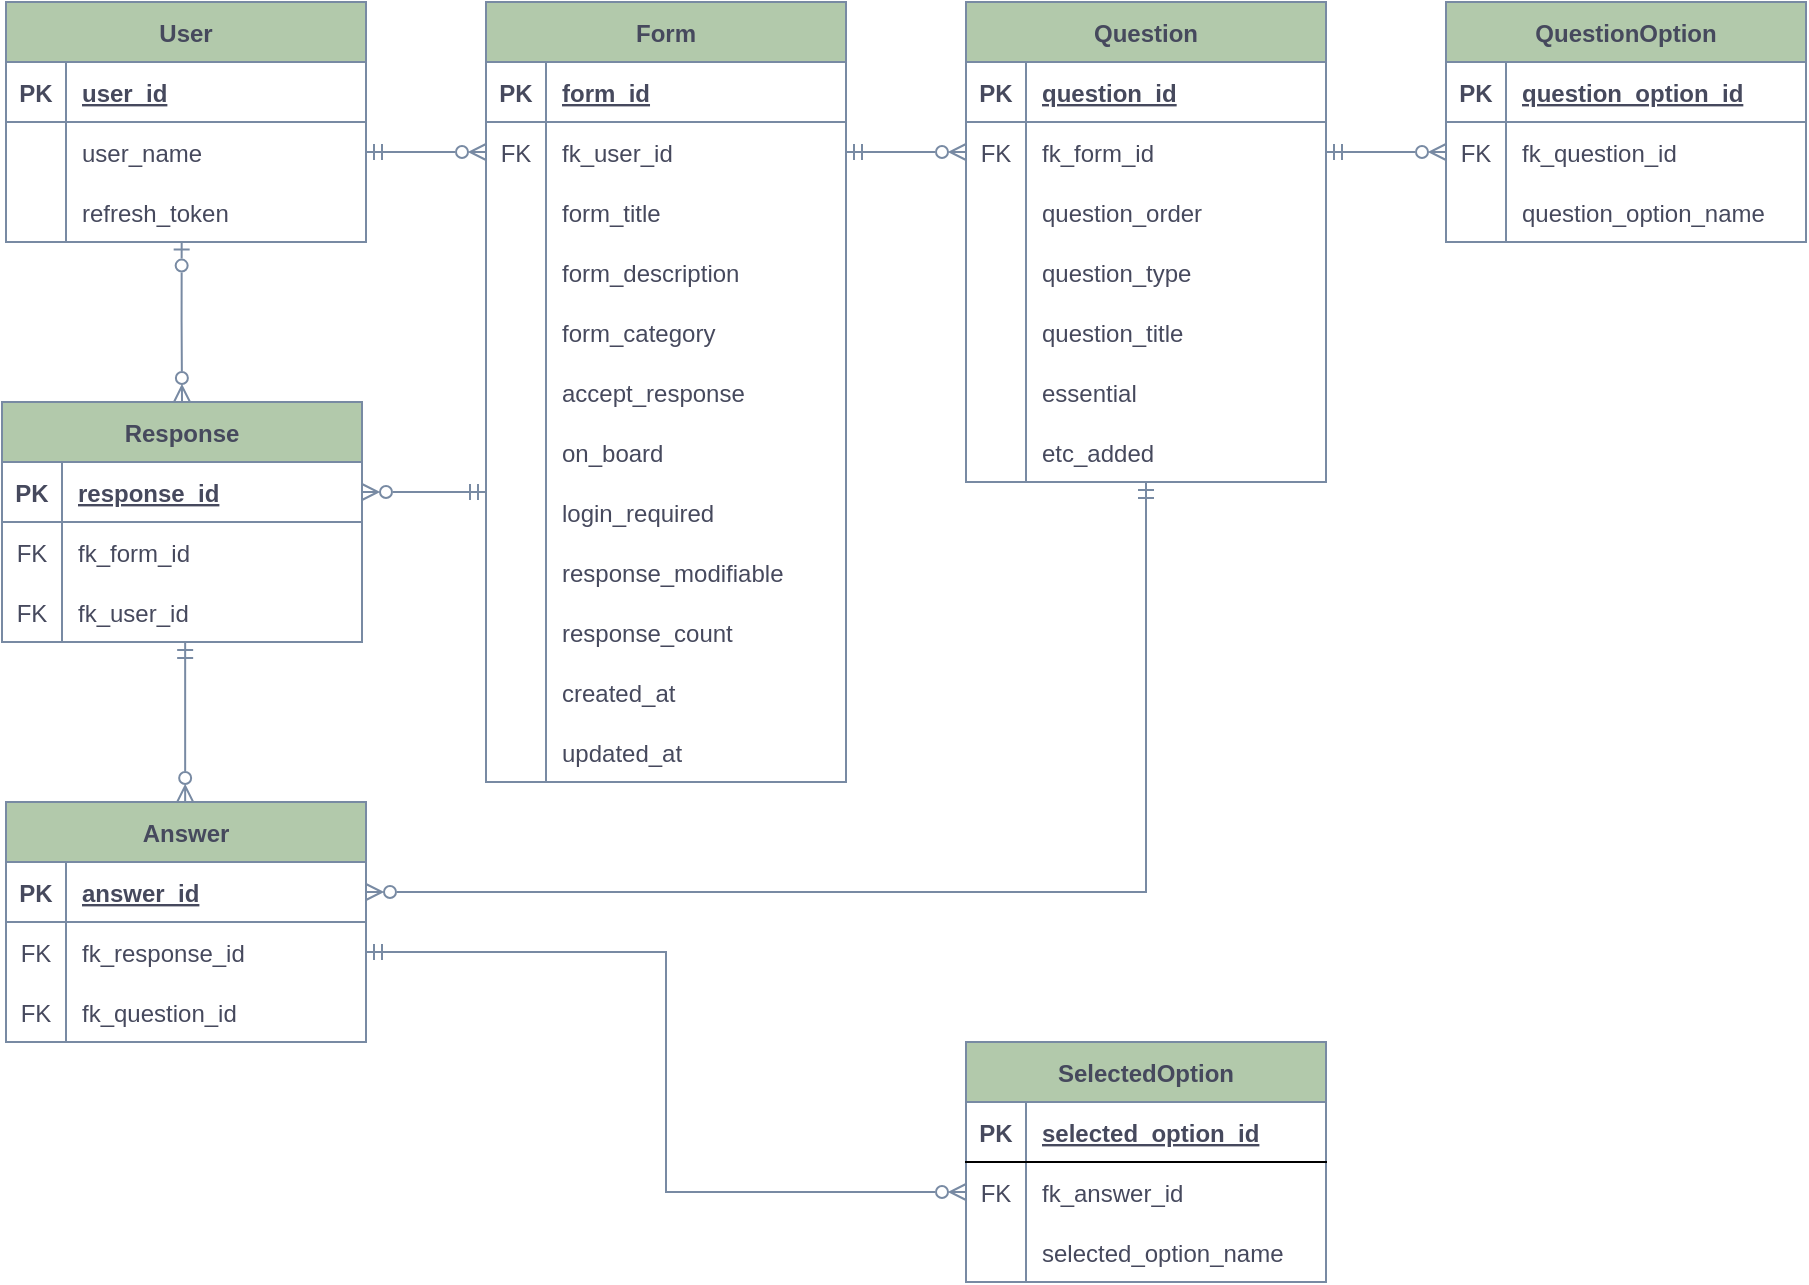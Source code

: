 <mxfile version="20.8.20" type="github">
  <diagram name="Page-1" id="2ca16b54-16f6-2749-3443-fa8db7711227">
    <mxGraphModel dx="1362" dy="775" grid="1" gridSize="10" guides="1" tooltips="1" connect="1" arrows="1" fold="1" page="1" pageScale="1" pageWidth="1100" pageHeight="850" background="none" math="0" shadow="0">
      <root>
        <mxCell id="0" />
        <mxCell id="1" parent="0" />
        <mxCell id="H4lN4WxJACJM9qVVVF7Y-41" value="User" style="shape=table;startSize=30;container=1;collapsible=1;childLayout=tableLayout;fixedRows=1;rowLines=0;fontStyle=1;align=center;resizeLast=1;strokeColor=#788AA3;fontColor=#46495D;fillColor=#B2C9AB;labelBackgroundColor=none;" parent="1" vertex="1">
          <mxGeometry x="40" y="40" width="180" height="120" as="geometry" />
        </mxCell>
        <mxCell id="H4lN4WxJACJM9qVVVF7Y-42" value="" style="shape=tableRow;horizontal=0;startSize=0;swimlaneHead=0;swimlaneBody=0;fillColor=none;collapsible=0;dropTarget=0;points=[[0,0.5],[1,0.5]];portConstraint=eastwest;top=0;left=0;right=0;bottom=1;strokeColor=#788AA3;fontColor=#46495D;labelBackgroundColor=none;" parent="H4lN4WxJACJM9qVVVF7Y-41" vertex="1">
          <mxGeometry y="30" width="180" height="30" as="geometry" />
        </mxCell>
        <mxCell id="H4lN4WxJACJM9qVVVF7Y-43" value="PK" style="shape=partialRectangle;connectable=0;fillColor=none;top=0;left=0;bottom=0;right=0;fontStyle=1;overflow=hidden;strokeColor=#788AA3;fontColor=#46495D;labelBackgroundColor=none;" parent="H4lN4WxJACJM9qVVVF7Y-42" vertex="1">
          <mxGeometry width="30" height="30" as="geometry">
            <mxRectangle width="30" height="30" as="alternateBounds" />
          </mxGeometry>
        </mxCell>
        <mxCell id="H4lN4WxJACJM9qVVVF7Y-44" value="user_id" style="shape=partialRectangle;connectable=0;fillColor=none;top=0;left=0;bottom=0;right=0;align=left;spacingLeft=6;fontStyle=5;overflow=hidden;strokeColor=#788AA3;fontColor=#46495D;labelBackgroundColor=none;" parent="H4lN4WxJACJM9qVVVF7Y-42" vertex="1">
          <mxGeometry x="30" width="150" height="30" as="geometry">
            <mxRectangle width="150" height="30" as="alternateBounds" />
          </mxGeometry>
        </mxCell>
        <mxCell id="H4lN4WxJACJM9qVVVF7Y-45" value="" style="shape=tableRow;horizontal=0;startSize=0;swimlaneHead=0;swimlaneBody=0;fillColor=none;collapsible=0;dropTarget=0;points=[[0,0.5],[1,0.5]];portConstraint=eastwest;top=0;left=0;right=0;bottom=0;strokeColor=#788AA3;fontColor=#46495D;labelBackgroundColor=none;" parent="H4lN4WxJACJM9qVVVF7Y-41" vertex="1">
          <mxGeometry y="60" width="180" height="30" as="geometry" />
        </mxCell>
        <mxCell id="H4lN4WxJACJM9qVVVF7Y-46" value="" style="shape=partialRectangle;connectable=0;fillColor=none;top=0;left=0;bottom=0;right=0;editable=1;overflow=hidden;strokeColor=#788AA3;fontColor=#46495D;labelBackgroundColor=none;" parent="H4lN4WxJACJM9qVVVF7Y-45" vertex="1">
          <mxGeometry width="30" height="30" as="geometry">
            <mxRectangle width="30" height="30" as="alternateBounds" />
          </mxGeometry>
        </mxCell>
        <mxCell id="H4lN4WxJACJM9qVVVF7Y-47" value="user_name" style="shape=partialRectangle;connectable=0;fillColor=none;top=0;left=0;bottom=0;right=0;align=left;spacingLeft=6;overflow=hidden;strokeColor=#788AA3;fontColor=#46495D;labelBackgroundColor=none;" parent="H4lN4WxJACJM9qVVVF7Y-45" vertex="1">
          <mxGeometry x="30" width="150" height="30" as="geometry">
            <mxRectangle width="150" height="30" as="alternateBounds" />
          </mxGeometry>
        </mxCell>
        <mxCell id="H4lN4WxJACJM9qVVVF7Y-48" value="" style="shape=tableRow;horizontal=0;startSize=0;swimlaneHead=0;swimlaneBody=0;fillColor=none;collapsible=0;dropTarget=0;points=[[0,0.5],[1,0.5]];portConstraint=eastwest;top=0;left=0;right=0;bottom=0;strokeColor=#788AA3;fontColor=#46495D;labelBackgroundColor=none;" parent="H4lN4WxJACJM9qVVVF7Y-41" vertex="1">
          <mxGeometry y="90" width="180" height="30" as="geometry" />
        </mxCell>
        <mxCell id="H4lN4WxJACJM9qVVVF7Y-49" value="" style="shape=partialRectangle;connectable=0;fillColor=none;top=0;left=0;bottom=0;right=0;editable=1;overflow=hidden;strokeColor=#788AA3;fontColor=#46495D;labelBackgroundColor=none;" parent="H4lN4WxJACJM9qVVVF7Y-48" vertex="1">
          <mxGeometry width="30" height="30" as="geometry">
            <mxRectangle width="30" height="30" as="alternateBounds" />
          </mxGeometry>
        </mxCell>
        <mxCell id="H4lN4WxJACJM9qVVVF7Y-50" value="refresh_token" style="shape=partialRectangle;connectable=0;fillColor=none;top=0;left=0;bottom=0;right=0;align=left;spacingLeft=6;overflow=hidden;strokeColor=#788AA3;fontColor=#46495D;labelBackgroundColor=none;" parent="H4lN4WxJACJM9qVVVF7Y-48" vertex="1">
          <mxGeometry x="30" width="150" height="30" as="geometry">
            <mxRectangle width="150" height="30" as="alternateBounds" />
          </mxGeometry>
        </mxCell>
        <mxCell id="H4lN4WxJACJM9qVVVF7Y-60" value="Form" style="shape=table;startSize=30;container=1;collapsible=1;childLayout=tableLayout;fixedRows=1;rowLines=0;fontStyle=1;align=center;resizeLast=1;strokeColor=#788AA3;fontColor=#46495D;fillColor=#B2C9AB;labelBackgroundColor=none;" parent="1" vertex="1">
          <mxGeometry x="280" y="40" width="180" height="390" as="geometry" />
        </mxCell>
        <mxCell id="H4lN4WxJACJM9qVVVF7Y-61" value="" style="shape=tableRow;horizontal=0;startSize=0;swimlaneHead=0;swimlaneBody=0;fillColor=none;collapsible=0;dropTarget=0;points=[[0,0.5],[1,0.5]];portConstraint=eastwest;top=0;left=0;right=0;bottom=1;strokeColor=#788AA3;fontColor=#46495D;labelBackgroundColor=none;" parent="H4lN4WxJACJM9qVVVF7Y-60" vertex="1">
          <mxGeometry y="30" width="180" height="30" as="geometry" />
        </mxCell>
        <mxCell id="H4lN4WxJACJM9qVVVF7Y-62" value="PK" style="shape=partialRectangle;connectable=0;fillColor=none;top=0;left=0;bottom=0;right=0;fontStyle=1;overflow=hidden;strokeColor=#788AA3;fontColor=#46495D;labelBackgroundColor=none;" parent="H4lN4WxJACJM9qVVVF7Y-61" vertex="1">
          <mxGeometry width="30" height="30" as="geometry">
            <mxRectangle width="30" height="30" as="alternateBounds" />
          </mxGeometry>
        </mxCell>
        <mxCell id="H4lN4WxJACJM9qVVVF7Y-63" value="form_id" style="shape=partialRectangle;connectable=0;fillColor=none;top=0;left=0;bottom=0;right=0;align=left;spacingLeft=6;fontStyle=5;overflow=hidden;strokeColor=#788AA3;fontColor=#46495D;labelBackgroundColor=none;" parent="H4lN4WxJACJM9qVVVF7Y-61" vertex="1">
          <mxGeometry x="30" width="150" height="30" as="geometry">
            <mxRectangle width="150" height="30" as="alternateBounds" />
          </mxGeometry>
        </mxCell>
        <mxCell id="H4lN4WxJACJM9qVVVF7Y-64" value="" style="shape=tableRow;horizontal=0;startSize=0;swimlaneHead=0;swimlaneBody=0;fillColor=none;collapsible=0;dropTarget=0;points=[[0,0.5],[1,0.5]];portConstraint=eastwest;top=0;left=0;right=0;bottom=0;strokeColor=#788AA3;fontColor=#46495D;labelBackgroundColor=none;" parent="H4lN4WxJACJM9qVVVF7Y-60" vertex="1">
          <mxGeometry y="60" width="180" height="30" as="geometry" />
        </mxCell>
        <mxCell id="H4lN4WxJACJM9qVVVF7Y-65" value="FK" style="shape=partialRectangle;connectable=0;fillColor=none;top=0;left=0;bottom=0;right=0;editable=1;overflow=hidden;strokeColor=#788AA3;fontColor=#46495D;labelBackgroundColor=none;" parent="H4lN4WxJACJM9qVVVF7Y-64" vertex="1">
          <mxGeometry width="30" height="30" as="geometry">
            <mxRectangle width="30" height="30" as="alternateBounds" />
          </mxGeometry>
        </mxCell>
        <mxCell id="H4lN4WxJACJM9qVVVF7Y-66" value="fk_user_id" style="shape=partialRectangle;connectable=0;fillColor=none;top=0;left=0;bottom=0;right=0;align=left;spacingLeft=6;overflow=hidden;strokeColor=#788AA3;fontColor=#46495D;labelBackgroundColor=none;" parent="H4lN4WxJACJM9qVVVF7Y-64" vertex="1">
          <mxGeometry x="30" width="150" height="30" as="geometry">
            <mxRectangle width="150" height="30" as="alternateBounds" />
          </mxGeometry>
        </mxCell>
        <mxCell id="H4lN4WxJACJM9qVVVF7Y-67" value="" style="shape=tableRow;horizontal=0;startSize=0;swimlaneHead=0;swimlaneBody=0;fillColor=none;collapsible=0;dropTarget=0;points=[[0,0.5],[1,0.5]];portConstraint=eastwest;top=0;left=0;right=0;bottom=0;strokeColor=#788AA3;fontColor=#46495D;labelBackgroundColor=none;" parent="H4lN4WxJACJM9qVVVF7Y-60" vertex="1">
          <mxGeometry y="90" width="180" height="30" as="geometry" />
        </mxCell>
        <mxCell id="H4lN4WxJACJM9qVVVF7Y-68" value="" style="shape=partialRectangle;connectable=0;fillColor=none;top=0;left=0;bottom=0;right=0;editable=1;overflow=hidden;strokeColor=#788AA3;fontColor=#46495D;labelBackgroundColor=none;" parent="H4lN4WxJACJM9qVVVF7Y-67" vertex="1">
          <mxGeometry width="30" height="30" as="geometry">
            <mxRectangle width="30" height="30" as="alternateBounds" />
          </mxGeometry>
        </mxCell>
        <mxCell id="H4lN4WxJACJM9qVVVF7Y-69" value="form_title" style="shape=partialRectangle;connectable=0;fillColor=none;top=0;left=0;bottom=0;right=0;align=left;spacingLeft=6;overflow=hidden;strokeColor=#788AA3;fontColor=#46495D;labelBackgroundColor=none;" parent="H4lN4WxJACJM9qVVVF7Y-67" vertex="1">
          <mxGeometry x="30" width="150" height="30" as="geometry">
            <mxRectangle width="150" height="30" as="alternateBounds" />
          </mxGeometry>
        </mxCell>
        <mxCell id="H4lN4WxJACJM9qVVVF7Y-70" value="" style="shape=tableRow;horizontal=0;startSize=0;swimlaneHead=0;swimlaneBody=0;fillColor=none;collapsible=0;dropTarget=0;points=[[0,0.5],[1,0.5]];portConstraint=eastwest;top=0;left=0;right=0;bottom=0;strokeColor=#788AA3;fontColor=#46495D;labelBackgroundColor=none;" parent="H4lN4WxJACJM9qVVVF7Y-60" vertex="1">
          <mxGeometry y="120" width="180" height="30" as="geometry" />
        </mxCell>
        <mxCell id="H4lN4WxJACJM9qVVVF7Y-71" value="" style="shape=partialRectangle;connectable=0;fillColor=none;top=0;left=0;bottom=0;right=0;editable=1;overflow=hidden;strokeColor=#788AA3;fontColor=#46495D;labelBackgroundColor=none;" parent="H4lN4WxJACJM9qVVVF7Y-70" vertex="1">
          <mxGeometry width="30" height="30" as="geometry">
            <mxRectangle width="30" height="30" as="alternateBounds" />
          </mxGeometry>
        </mxCell>
        <mxCell id="H4lN4WxJACJM9qVVVF7Y-72" value="form_description" style="shape=partialRectangle;connectable=0;fillColor=none;top=0;left=0;bottom=0;right=0;align=left;spacingLeft=6;overflow=hidden;strokeColor=#788AA3;fontColor=#46495D;labelBackgroundColor=none;" parent="H4lN4WxJACJM9qVVVF7Y-70" vertex="1">
          <mxGeometry x="30" width="150" height="30" as="geometry">
            <mxRectangle width="150" height="30" as="alternateBounds" />
          </mxGeometry>
        </mxCell>
        <mxCell id="H4lN4WxJACJM9qVVVF7Y-77" value="" style="shape=tableRow;horizontal=0;startSize=0;swimlaneHead=0;swimlaneBody=0;fillColor=none;collapsible=0;dropTarget=0;points=[[0,0.5],[1,0.5]];portConstraint=eastwest;top=0;left=0;right=0;bottom=0;strokeColor=#788AA3;fontColor=#46495D;labelBackgroundColor=none;" parent="H4lN4WxJACJM9qVVVF7Y-60" vertex="1">
          <mxGeometry y="150" width="180" height="30" as="geometry" />
        </mxCell>
        <mxCell id="H4lN4WxJACJM9qVVVF7Y-78" value="" style="shape=partialRectangle;connectable=0;fillColor=none;top=0;left=0;bottom=0;right=0;fontStyle=0;overflow=hidden;strokeColor=#788AA3;fontColor=#46495D;labelBackgroundColor=none;" parent="H4lN4WxJACJM9qVVVF7Y-77" vertex="1">
          <mxGeometry width="30" height="30" as="geometry">
            <mxRectangle width="30" height="30" as="alternateBounds" />
          </mxGeometry>
        </mxCell>
        <mxCell id="H4lN4WxJACJM9qVVVF7Y-79" value="form_category" style="shape=partialRectangle;connectable=0;fillColor=none;top=0;left=0;bottom=0;right=0;align=left;spacingLeft=6;fontStyle=0;overflow=hidden;strokeColor=#788AA3;fontColor=#46495D;labelBackgroundColor=none;" parent="H4lN4WxJACJM9qVVVF7Y-77" vertex="1">
          <mxGeometry x="30" width="150" height="30" as="geometry">
            <mxRectangle width="150" height="30" as="alternateBounds" />
          </mxGeometry>
        </mxCell>
        <mxCell id="H4lN4WxJACJM9qVVVF7Y-81" value="" style="shape=tableRow;horizontal=0;startSize=0;swimlaneHead=0;swimlaneBody=0;fillColor=none;collapsible=0;dropTarget=0;points=[[0,0.5],[1,0.5]];portConstraint=eastwest;top=0;left=0;right=0;bottom=0;strokeColor=#788AA3;fontColor=#46495D;labelBackgroundColor=none;" parent="H4lN4WxJACJM9qVVVF7Y-60" vertex="1">
          <mxGeometry y="180" width="180" height="30" as="geometry" />
        </mxCell>
        <mxCell id="H4lN4WxJACJM9qVVVF7Y-82" value="" style="shape=partialRectangle;connectable=0;fillColor=none;top=0;left=0;bottom=0;right=0;fontStyle=0;overflow=hidden;strokeColor=#788AA3;fontColor=#46495D;labelBackgroundColor=none;" parent="H4lN4WxJACJM9qVVVF7Y-81" vertex="1">
          <mxGeometry width="30" height="30" as="geometry">
            <mxRectangle width="30" height="30" as="alternateBounds" />
          </mxGeometry>
        </mxCell>
        <mxCell id="H4lN4WxJACJM9qVVVF7Y-83" value="accept_response" style="shape=partialRectangle;connectable=0;fillColor=none;top=0;left=0;bottom=0;right=0;align=left;spacingLeft=6;fontStyle=0;overflow=hidden;strokeColor=#788AA3;fontColor=#46495D;labelBackgroundColor=none;" parent="H4lN4WxJACJM9qVVVF7Y-81" vertex="1">
          <mxGeometry x="30" width="150" height="30" as="geometry">
            <mxRectangle width="150" height="30" as="alternateBounds" />
          </mxGeometry>
        </mxCell>
        <mxCell id="H4lN4WxJACJM9qVVVF7Y-85" value="" style="shape=tableRow;horizontal=0;startSize=0;swimlaneHead=0;swimlaneBody=0;fillColor=none;collapsible=0;dropTarget=0;points=[[0,0.5],[1,0.5]];portConstraint=eastwest;top=0;left=0;right=0;bottom=0;strokeColor=#788AA3;fontColor=#46495D;labelBackgroundColor=none;" parent="H4lN4WxJACJM9qVVVF7Y-60" vertex="1">
          <mxGeometry y="210" width="180" height="30" as="geometry" />
        </mxCell>
        <mxCell id="H4lN4WxJACJM9qVVVF7Y-86" value="" style="shape=partialRectangle;connectable=0;fillColor=none;top=0;left=0;bottom=0;right=0;fontStyle=0;overflow=hidden;strokeColor=#788AA3;fontColor=#46495D;labelBackgroundColor=none;" parent="H4lN4WxJACJM9qVVVF7Y-85" vertex="1">
          <mxGeometry width="30" height="30" as="geometry">
            <mxRectangle width="30" height="30" as="alternateBounds" />
          </mxGeometry>
        </mxCell>
        <mxCell id="H4lN4WxJACJM9qVVVF7Y-87" value="on_board" style="shape=partialRectangle;connectable=0;fillColor=none;top=0;left=0;bottom=0;right=0;align=left;spacingLeft=6;fontStyle=0;overflow=hidden;strokeColor=#788AA3;fontColor=#46495D;labelBackgroundColor=none;" parent="H4lN4WxJACJM9qVVVF7Y-85" vertex="1">
          <mxGeometry x="30" width="150" height="30" as="geometry">
            <mxRectangle width="150" height="30" as="alternateBounds" />
          </mxGeometry>
        </mxCell>
        <mxCell id="H4lN4WxJACJM9qVVVF7Y-89" value="" style="shape=tableRow;horizontal=0;startSize=0;swimlaneHead=0;swimlaneBody=0;fillColor=none;collapsible=0;dropTarget=0;points=[[0,0.5],[1,0.5]];portConstraint=eastwest;top=0;left=0;right=0;bottom=0;strokeColor=#788AA3;fontColor=#46495D;labelBackgroundColor=none;" parent="H4lN4WxJACJM9qVVVF7Y-60" vertex="1">
          <mxGeometry y="240" width="180" height="30" as="geometry" />
        </mxCell>
        <mxCell id="H4lN4WxJACJM9qVVVF7Y-90" value="" style="shape=partialRectangle;connectable=0;fillColor=none;top=0;left=0;bottom=0;right=0;fontStyle=0;overflow=hidden;strokeColor=#788AA3;fontColor=#46495D;labelBackgroundColor=none;" parent="H4lN4WxJACJM9qVVVF7Y-89" vertex="1">
          <mxGeometry width="30" height="30" as="geometry">
            <mxRectangle width="30" height="30" as="alternateBounds" />
          </mxGeometry>
        </mxCell>
        <mxCell id="H4lN4WxJACJM9qVVVF7Y-91" value="login_required" style="shape=partialRectangle;connectable=0;fillColor=none;top=0;left=0;bottom=0;right=0;align=left;spacingLeft=6;fontStyle=0;overflow=hidden;strokeColor=#788AA3;fontColor=#46495D;labelBackgroundColor=none;" parent="H4lN4WxJACJM9qVVVF7Y-89" vertex="1">
          <mxGeometry x="30" width="150" height="30" as="geometry">
            <mxRectangle width="150" height="30" as="alternateBounds" />
          </mxGeometry>
        </mxCell>
        <mxCell id="H4lN4WxJACJM9qVVVF7Y-93" value="" style="shape=tableRow;horizontal=0;startSize=0;swimlaneHead=0;swimlaneBody=0;fillColor=none;collapsible=0;dropTarget=0;points=[[0,0.5],[1,0.5]];portConstraint=eastwest;top=0;left=0;right=0;bottom=0;strokeColor=#788AA3;fontColor=#46495D;labelBackgroundColor=none;" parent="H4lN4WxJACJM9qVVVF7Y-60" vertex="1">
          <mxGeometry y="270" width="180" height="30" as="geometry" />
        </mxCell>
        <mxCell id="H4lN4WxJACJM9qVVVF7Y-94" value="" style="shape=partialRectangle;connectable=0;fillColor=none;top=0;left=0;bottom=0;right=0;fontStyle=0;overflow=hidden;strokeColor=#788AA3;fontColor=#46495D;labelBackgroundColor=none;" parent="H4lN4WxJACJM9qVVVF7Y-93" vertex="1">
          <mxGeometry width="30" height="30" as="geometry">
            <mxRectangle width="30" height="30" as="alternateBounds" />
          </mxGeometry>
        </mxCell>
        <mxCell id="H4lN4WxJACJM9qVVVF7Y-95" value="response_modifiable" style="shape=partialRectangle;connectable=0;fillColor=none;top=0;left=0;bottom=0;right=0;align=left;spacingLeft=6;fontStyle=0;overflow=hidden;strokeColor=#788AA3;fontColor=#46495D;labelBackgroundColor=none;" parent="H4lN4WxJACJM9qVVVF7Y-93" vertex="1">
          <mxGeometry x="30" width="150" height="30" as="geometry">
            <mxRectangle width="150" height="30" as="alternateBounds" />
          </mxGeometry>
        </mxCell>
        <mxCell id="H4lN4WxJACJM9qVVVF7Y-97" value="" style="shape=tableRow;horizontal=0;startSize=0;swimlaneHead=0;swimlaneBody=0;fillColor=none;collapsible=0;dropTarget=0;points=[[0,0.5],[1,0.5]];portConstraint=eastwest;top=0;left=0;right=0;bottom=0;strokeColor=#788AA3;fontColor=#46495D;labelBackgroundColor=none;" parent="H4lN4WxJACJM9qVVVF7Y-60" vertex="1">
          <mxGeometry y="300" width="180" height="30" as="geometry" />
        </mxCell>
        <mxCell id="H4lN4WxJACJM9qVVVF7Y-98" value="" style="shape=partialRectangle;connectable=0;fillColor=none;top=0;left=0;bottom=0;right=0;fontStyle=0;overflow=hidden;strokeColor=#788AA3;fontColor=#46495D;labelBackgroundColor=none;" parent="H4lN4WxJACJM9qVVVF7Y-97" vertex="1">
          <mxGeometry width="30" height="30" as="geometry">
            <mxRectangle width="30" height="30" as="alternateBounds" />
          </mxGeometry>
        </mxCell>
        <mxCell id="H4lN4WxJACJM9qVVVF7Y-99" value="response_count" style="shape=partialRectangle;connectable=0;fillColor=none;top=0;left=0;bottom=0;right=0;align=left;spacingLeft=6;fontStyle=0;overflow=hidden;strokeColor=#788AA3;fontColor=#46495D;labelBackgroundColor=none;" parent="H4lN4WxJACJM9qVVVF7Y-97" vertex="1">
          <mxGeometry x="30" width="150" height="30" as="geometry">
            <mxRectangle width="150" height="30" as="alternateBounds" />
          </mxGeometry>
        </mxCell>
        <mxCell id="H4lN4WxJACJM9qVVVF7Y-101" value="" style="shape=tableRow;horizontal=0;startSize=0;swimlaneHead=0;swimlaneBody=0;fillColor=none;collapsible=0;dropTarget=0;points=[[0,0.5],[1,0.5]];portConstraint=eastwest;top=0;left=0;right=0;bottom=0;strokeColor=#788AA3;fontColor=#46495D;labelBackgroundColor=none;" parent="H4lN4WxJACJM9qVVVF7Y-60" vertex="1">
          <mxGeometry y="330" width="180" height="30" as="geometry" />
        </mxCell>
        <mxCell id="H4lN4WxJACJM9qVVVF7Y-102" value="" style="shape=partialRectangle;connectable=0;fillColor=none;top=0;left=0;bottom=0;right=0;fontStyle=0;overflow=hidden;strokeColor=#788AA3;fontColor=#46495D;labelBackgroundColor=none;" parent="H4lN4WxJACJM9qVVVF7Y-101" vertex="1">
          <mxGeometry width="30" height="30" as="geometry">
            <mxRectangle width="30" height="30" as="alternateBounds" />
          </mxGeometry>
        </mxCell>
        <mxCell id="H4lN4WxJACJM9qVVVF7Y-103" value="created_at" style="shape=partialRectangle;connectable=0;fillColor=none;top=0;left=0;bottom=0;right=0;align=left;spacingLeft=6;fontStyle=0;overflow=hidden;strokeColor=#788AA3;fontColor=#46495D;labelBackgroundColor=none;" parent="H4lN4WxJACJM9qVVVF7Y-101" vertex="1">
          <mxGeometry x="30" width="150" height="30" as="geometry">
            <mxRectangle width="150" height="30" as="alternateBounds" />
          </mxGeometry>
        </mxCell>
        <mxCell id="H4lN4WxJACJM9qVVVF7Y-105" value="" style="shape=tableRow;horizontal=0;startSize=0;swimlaneHead=0;swimlaneBody=0;fillColor=none;collapsible=0;dropTarget=0;points=[[0,0.5],[1,0.5]];portConstraint=eastwest;top=0;left=0;right=0;bottom=0;strokeColor=#788AA3;fontColor=#46495D;labelBackgroundColor=none;" parent="H4lN4WxJACJM9qVVVF7Y-60" vertex="1">
          <mxGeometry y="360" width="180" height="30" as="geometry" />
        </mxCell>
        <mxCell id="H4lN4WxJACJM9qVVVF7Y-106" value="" style="shape=partialRectangle;connectable=0;fillColor=none;top=0;left=0;bottom=0;right=0;fontStyle=0;overflow=hidden;strokeColor=#788AA3;fontColor=#46495D;labelBackgroundColor=none;" parent="H4lN4WxJACJM9qVVVF7Y-105" vertex="1">
          <mxGeometry width="30" height="30" as="geometry">
            <mxRectangle width="30" height="30" as="alternateBounds" />
          </mxGeometry>
        </mxCell>
        <mxCell id="H4lN4WxJACJM9qVVVF7Y-107" value="updated_at" style="shape=partialRectangle;connectable=0;fillColor=none;top=0;left=0;bottom=0;right=0;align=left;spacingLeft=6;fontStyle=0;overflow=hidden;strokeColor=#788AA3;fontColor=#46495D;labelBackgroundColor=none;" parent="H4lN4WxJACJM9qVVVF7Y-105" vertex="1">
          <mxGeometry x="30" width="150" height="30" as="geometry">
            <mxRectangle width="150" height="30" as="alternateBounds" />
          </mxGeometry>
        </mxCell>
        <mxCell id="H4lN4WxJACJM9qVVVF7Y-108" value="Question" style="shape=table;startSize=30;container=1;collapsible=1;childLayout=tableLayout;fixedRows=1;rowLines=0;fontStyle=1;align=center;resizeLast=1;strokeColor=#788AA3;fontColor=#46495D;fillColor=#B2C9AB;labelBackgroundColor=none;" parent="1" vertex="1">
          <mxGeometry x="520" y="40" width="180" height="240" as="geometry" />
        </mxCell>
        <mxCell id="H4lN4WxJACJM9qVVVF7Y-109" value="" style="shape=tableRow;horizontal=0;startSize=0;swimlaneHead=0;swimlaneBody=0;fillColor=none;collapsible=0;dropTarget=0;points=[[0,0.5],[1,0.5]];portConstraint=eastwest;top=0;left=0;right=0;bottom=1;strokeColor=#788AA3;fontColor=#46495D;labelBackgroundColor=none;" parent="H4lN4WxJACJM9qVVVF7Y-108" vertex="1">
          <mxGeometry y="30" width="180" height="30" as="geometry" />
        </mxCell>
        <mxCell id="H4lN4WxJACJM9qVVVF7Y-110" value="PK" style="shape=partialRectangle;connectable=0;fillColor=none;top=0;left=0;bottom=0;right=0;fontStyle=1;overflow=hidden;strokeColor=#788AA3;fontColor=#46495D;labelBackgroundColor=none;" parent="H4lN4WxJACJM9qVVVF7Y-109" vertex="1">
          <mxGeometry width="30" height="30" as="geometry">
            <mxRectangle width="30" height="30" as="alternateBounds" />
          </mxGeometry>
        </mxCell>
        <mxCell id="H4lN4WxJACJM9qVVVF7Y-111" value="question_id" style="shape=partialRectangle;connectable=0;fillColor=none;top=0;left=0;bottom=0;right=0;align=left;spacingLeft=6;fontStyle=5;overflow=hidden;strokeColor=#788AA3;fontColor=#46495D;labelBackgroundColor=none;" parent="H4lN4WxJACJM9qVVVF7Y-109" vertex="1">
          <mxGeometry x="30" width="150" height="30" as="geometry">
            <mxRectangle width="150" height="30" as="alternateBounds" />
          </mxGeometry>
        </mxCell>
        <mxCell id="H4lN4WxJACJM9qVVVF7Y-112" value="" style="shape=tableRow;horizontal=0;startSize=0;swimlaneHead=0;swimlaneBody=0;fillColor=none;collapsible=0;dropTarget=0;points=[[0,0.5],[1,0.5]];portConstraint=eastwest;top=0;left=0;right=0;bottom=0;strokeColor=#788AA3;fontColor=#46495D;labelBackgroundColor=none;" parent="H4lN4WxJACJM9qVVVF7Y-108" vertex="1">
          <mxGeometry y="60" width="180" height="30" as="geometry" />
        </mxCell>
        <mxCell id="H4lN4WxJACJM9qVVVF7Y-113" value="FK" style="shape=partialRectangle;connectable=0;fillColor=none;top=0;left=0;bottom=0;right=0;editable=1;overflow=hidden;strokeColor=#788AA3;fontColor=#46495D;labelBackgroundColor=none;" parent="H4lN4WxJACJM9qVVVF7Y-112" vertex="1">
          <mxGeometry width="30" height="30" as="geometry">
            <mxRectangle width="30" height="30" as="alternateBounds" />
          </mxGeometry>
        </mxCell>
        <mxCell id="H4lN4WxJACJM9qVVVF7Y-114" value="fk_form_id" style="shape=partialRectangle;connectable=0;fillColor=none;top=0;left=0;bottom=0;right=0;align=left;spacingLeft=6;overflow=hidden;strokeColor=#788AA3;fontColor=#46495D;labelBackgroundColor=none;" parent="H4lN4WxJACJM9qVVVF7Y-112" vertex="1">
          <mxGeometry x="30" width="150" height="30" as="geometry">
            <mxRectangle width="150" height="30" as="alternateBounds" />
          </mxGeometry>
        </mxCell>
        <mxCell id="H4lN4WxJACJM9qVVVF7Y-115" value="" style="shape=tableRow;horizontal=0;startSize=0;swimlaneHead=0;swimlaneBody=0;fillColor=none;collapsible=0;dropTarget=0;points=[[0,0.5],[1,0.5]];portConstraint=eastwest;top=0;left=0;right=0;bottom=0;strokeColor=#788AA3;fontColor=#46495D;labelBackgroundColor=none;" parent="H4lN4WxJACJM9qVVVF7Y-108" vertex="1">
          <mxGeometry y="90" width="180" height="30" as="geometry" />
        </mxCell>
        <mxCell id="H4lN4WxJACJM9qVVVF7Y-116" value="" style="shape=partialRectangle;connectable=0;fillColor=none;top=0;left=0;bottom=0;right=0;editable=1;overflow=hidden;strokeColor=#788AA3;fontColor=#46495D;labelBackgroundColor=none;" parent="H4lN4WxJACJM9qVVVF7Y-115" vertex="1">
          <mxGeometry width="30" height="30" as="geometry">
            <mxRectangle width="30" height="30" as="alternateBounds" />
          </mxGeometry>
        </mxCell>
        <mxCell id="H4lN4WxJACJM9qVVVF7Y-117" value="question_order" style="shape=partialRectangle;connectable=0;fillColor=none;top=0;left=0;bottom=0;right=0;align=left;spacingLeft=6;overflow=hidden;strokeColor=#788AA3;fontColor=#46495D;labelBackgroundColor=none;" parent="H4lN4WxJACJM9qVVVF7Y-115" vertex="1">
          <mxGeometry x="30" width="150" height="30" as="geometry">
            <mxRectangle width="150" height="30" as="alternateBounds" />
          </mxGeometry>
        </mxCell>
        <mxCell id="H4lN4WxJACJM9qVVVF7Y-118" value="" style="shape=tableRow;horizontal=0;startSize=0;swimlaneHead=0;swimlaneBody=0;fillColor=none;collapsible=0;dropTarget=0;points=[[0,0.5],[1,0.5]];portConstraint=eastwest;top=0;left=0;right=0;bottom=0;strokeColor=#788AA3;fontColor=#46495D;labelBackgroundColor=none;" parent="H4lN4WxJACJM9qVVVF7Y-108" vertex="1">
          <mxGeometry y="120" width="180" height="30" as="geometry" />
        </mxCell>
        <mxCell id="H4lN4WxJACJM9qVVVF7Y-119" value="" style="shape=partialRectangle;connectable=0;fillColor=none;top=0;left=0;bottom=0;right=0;editable=1;overflow=hidden;strokeColor=#788AA3;fontColor=#46495D;labelBackgroundColor=none;" parent="H4lN4WxJACJM9qVVVF7Y-118" vertex="1">
          <mxGeometry width="30" height="30" as="geometry">
            <mxRectangle width="30" height="30" as="alternateBounds" />
          </mxGeometry>
        </mxCell>
        <mxCell id="H4lN4WxJACJM9qVVVF7Y-120" value="question_type" style="shape=partialRectangle;connectable=0;fillColor=none;top=0;left=0;bottom=0;right=0;align=left;spacingLeft=6;overflow=hidden;strokeColor=#788AA3;fontColor=#46495D;labelBackgroundColor=none;" parent="H4lN4WxJACJM9qVVVF7Y-118" vertex="1">
          <mxGeometry x="30" width="150" height="30" as="geometry">
            <mxRectangle width="150" height="30" as="alternateBounds" />
          </mxGeometry>
        </mxCell>
        <mxCell id="H4lN4WxJACJM9qVVVF7Y-125" value="" style="shape=tableRow;horizontal=0;startSize=0;swimlaneHead=0;swimlaneBody=0;fillColor=none;collapsible=0;dropTarget=0;points=[[0,0.5],[1,0.5]];portConstraint=eastwest;top=0;left=0;right=0;bottom=0;strokeColor=#788AA3;fontColor=#46495D;labelBackgroundColor=none;" parent="H4lN4WxJACJM9qVVVF7Y-108" vertex="1">
          <mxGeometry y="150" width="180" height="30" as="geometry" />
        </mxCell>
        <mxCell id="H4lN4WxJACJM9qVVVF7Y-126" value="" style="shape=partialRectangle;connectable=0;fillColor=none;top=0;left=0;bottom=0;right=0;fontStyle=0;overflow=hidden;strokeColor=#788AA3;fontColor=#46495D;labelBackgroundColor=none;" parent="H4lN4WxJACJM9qVVVF7Y-125" vertex="1">
          <mxGeometry width="30" height="30" as="geometry">
            <mxRectangle width="30" height="30" as="alternateBounds" />
          </mxGeometry>
        </mxCell>
        <mxCell id="H4lN4WxJACJM9qVVVF7Y-127" value="question_title" style="shape=partialRectangle;connectable=0;fillColor=none;top=0;left=0;bottom=0;right=0;align=left;spacingLeft=6;fontStyle=0;overflow=hidden;strokeColor=#788AA3;fontColor=#46495D;labelBackgroundColor=none;" parent="H4lN4WxJACJM9qVVVF7Y-125" vertex="1">
          <mxGeometry x="30" width="150" height="30" as="geometry">
            <mxRectangle width="150" height="30" as="alternateBounds" />
          </mxGeometry>
        </mxCell>
        <mxCell id="H4lN4WxJACJM9qVVVF7Y-135" value="" style="shape=tableRow;horizontal=0;startSize=0;swimlaneHead=0;swimlaneBody=0;fillColor=none;collapsible=0;dropTarget=0;points=[[0,0.5],[1,0.5]];portConstraint=eastwest;top=0;left=0;right=0;bottom=0;strokeColor=#788AA3;fontColor=#46495D;labelBackgroundColor=none;" parent="H4lN4WxJACJM9qVVVF7Y-108" vertex="1">
          <mxGeometry y="180" width="180" height="30" as="geometry" />
        </mxCell>
        <mxCell id="H4lN4WxJACJM9qVVVF7Y-136" value="" style="shape=partialRectangle;connectable=0;fillColor=none;top=0;left=0;bottom=0;right=0;fontStyle=0;overflow=hidden;strokeColor=#788AA3;fontColor=#46495D;labelBackgroundColor=none;" parent="H4lN4WxJACJM9qVVVF7Y-135" vertex="1">
          <mxGeometry width="30" height="30" as="geometry">
            <mxRectangle width="30" height="30" as="alternateBounds" />
          </mxGeometry>
        </mxCell>
        <mxCell id="H4lN4WxJACJM9qVVVF7Y-137" value="essential" style="shape=partialRectangle;connectable=0;fillColor=none;top=0;left=0;bottom=0;right=0;align=left;spacingLeft=6;fontStyle=0;overflow=hidden;strokeColor=#788AA3;fontColor=#46495D;labelBackgroundColor=none;" parent="H4lN4WxJACJM9qVVVF7Y-135" vertex="1">
          <mxGeometry x="30" width="150" height="30" as="geometry">
            <mxRectangle width="150" height="30" as="alternateBounds" />
          </mxGeometry>
        </mxCell>
        <mxCell id="H4lN4WxJACJM9qVVVF7Y-139" value="" style="shape=tableRow;horizontal=0;startSize=0;swimlaneHead=0;swimlaneBody=0;fillColor=none;collapsible=0;dropTarget=0;points=[[0,0.5],[1,0.5]];portConstraint=eastwest;top=0;left=0;right=0;bottom=0;strokeColor=#788AA3;fontColor=#46495D;labelBackgroundColor=none;" parent="H4lN4WxJACJM9qVVVF7Y-108" vertex="1">
          <mxGeometry y="210" width="180" height="30" as="geometry" />
        </mxCell>
        <mxCell id="H4lN4WxJACJM9qVVVF7Y-140" value="" style="shape=partialRectangle;connectable=0;fillColor=none;top=0;left=0;bottom=0;right=0;fontStyle=0;overflow=hidden;strokeColor=#788AA3;fontColor=#46495D;labelBackgroundColor=none;" parent="H4lN4WxJACJM9qVVVF7Y-139" vertex="1">
          <mxGeometry width="30" height="30" as="geometry">
            <mxRectangle width="30" height="30" as="alternateBounds" />
          </mxGeometry>
        </mxCell>
        <mxCell id="H4lN4WxJACJM9qVVVF7Y-141" value="etc_added" style="shape=partialRectangle;connectable=0;fillColor=none;top=0;left=0;bottom=0;right=0;align=left;spacingLeft=6;fontStyle=0;overflow=hidden;strokeColor=#788AA3;fontColor=#46495D;labelBackgroundColor=none;" parent="H4lN4WxJACJM9qVVVF7Y-139" vertex="1">
          <mxGeometry x="30" width="150" height="30" as="geometry">
            <mxRectangle width="150" height="30" as="alternateBounds" />
          </mxGeometry>
        </mxCell>
        <mxCell id="H4lN4WxJACJM9qVVVF7Y-142" value="QuestionOption" style="shape=table;startSize=30;container=1;collapsible=1;childLayout=tableLayout;fixedRows=1;rowLines=0;fontStyle=1;align=center;resizeLast=1;strokeColor=#788AA3;fontColor=#46495D;fillColor=#B2C9AB;labelBackgroundColor=none;" parent="1" vertex="1">
          <mxGeometry x="760" y="40" width="180" height="120" as="geometry" />
        </mxCell>
        <mxCell id="MuegiC_I1tibUnvfe0jP-1" value="" style="shape=tableRow;horizontal=0;startSize=0;swimlaneHead=0;swimlaneBody=0;fillColor=none;collapsible=0;dropTarget=0;points=[[0,0.5],[1,0.5]];portConstraint=eastwest;top=0;left=0;right=0;bottom=1;labelBackgroundColor=none;strokeColor=#788AA3;fontColor=#46495D;" parent="H4lN4WxJACJM9qVVVF7Y-142" vertex="1">
          <mxGeometry y="30" width="180" height="30" as="geometry" />
        </mxCell>
        <mxCell id="MuegiC_I1tibUnvfe0jP-2" value="PK" style="shape=partialRectangle;connectable=0;fillColor=none;top=0;left=0;bottom=0;right=0;fontStyle=1;overflow=hidden;fontColor=#46495D;labelBackgroundColor=none;strokeColor=#788AA3;" parent="MuegiC_I1tibUnvfe0jP-1" vertex="1">
          <mxGeometry width="30" height="30" as="geometry">
            <mxRectangle width="30" height="30" as="alternateBounds" />
          </mxGeometry>
        </mxCell>
        <mxCell id="MuegiC_I1tibUnvfe0jP-3" value="question_option_id" style="shape=partialRectangle;connectable=0;fillColor=none;top=0;left=0;bottom=0;right=0;align=left;spacingLeft=6;fontStyle=5;overflow=hidden;fontColor=#46495D;labelBackgroundColor=none;strokeColor=#788AA3;" parent="MuegiC_I1tibUnvfe0jP-1" vertex="1">
          <mxGeometry x="30" width="150" height="30" as="geometry">
            <mxRectangle width="150" height="30" as="alternateBounds" />
          </mxGeometry>
        </mxCell>
        <mxCell id="H4lN4WxJACJM9qVVVF7Y-146" value="" style="shape=tableRow;horizontal=0;startSize=0;swimlaneHead=0;swimlaneBody=0;fillColor=none;collapsible=0;dropTarget=0;points=[[0,0.5],[1,0.5]];portConstraint=eastwest;top=0;left=0;right=0;bottom=0;strokeColor=#788AA3;fontColor=#46495D;labelBackgroundColor=none;" parent="H4lN4WxJACJM9qVVVF7Y-142" vertex="1">
          <mxGeometry y="60" width="180" height="30" as="geometry" />
        </mxCell>
        <mxCell id="H4lN4WxJACJM9qVVVF7Y-147" value="FK" style="shape=partialRectangle;connectable=0;fillColor=none;top=0;left=0;bottom=0;right=0;editable=1;overflow=hidden;strokeColor=#788AA3;fontColor=#46495D;labelBackgroundColor=none;" parent="H4lN4WxJACJM9qVVVF7Y-146" vertex="1">
          <mxGeometry width="30" height="30" as="geometry">
            <mxRectangle width="30" height="30" as="alternateBounds" />
          </mxGeometry>
        </mxCell>
        <mxCell id="H4lN4WxJACJM9qVVVF7Y-148" value="fk_question_id" style="shape=partialRectangle;connectable=0;fillColor=none;top=0;left=0;bottom=0;right=0;align=left;spacingLeft=6;overflow=hidden;strokeColor=#788AA3;fontColor=#46495D;labelBackgroundColor=none;" parent="H4lN4WxJACJM9qVVVF7Y-146" vertex="1">
          <mxGeometry x="30" width="150" height="30" as="geometry">
            <mxRectangle width="150" height="30" as="alternateBounds" />
          </mxGeometry>
        </mxCell>
        <mxCell id="H4lN4WxJACJM9qVVVF7Y-149" value="" style="shape=tableRow;horizontal=0;startSize=0;swimlaneHead=0;swimlaneBody=0;fillColor=none;collapsible=0;dropTarget=0;points=[[0,0.5],[1,0.5]];portConstraint=eastwest;top=0;left=0;right=0;bottom=0;strokeColor=#788AA3;fontColor=#46495D;labelBackgroundColor=none;" parent="H4lN4WxJACJM9qVVVF7Y-142" vertex="1">
          <mxGeometry y="90" width="180" height="30" as="geometry" />
        </mxCell>
        <mxCell id="H4lN4WxJACJM9qVVVF7Y-150" value="" style="shape=partialRectangle;connectable=0;fillColor=none;top=0;left=0;bottom=0;right=0;editable=1;overflow=hidden;strokeColor=#788AA3;fontColor=#46495D;labelBackgroundColor=none;" parent="H4lN4WxJACJM9qVVVF7Y-149" vertex="1">
          <mxGeometry width="30" height="30" as="geometry">
            <mxRectangle width="30" height="30" as="alternateBounds" />
          </mxGeometry>
        </mxCell>
        <mxCell id="H4lN4WxJACJM9qVVVF7Y-151" value="question_option_name" style="shape=partialRectangle;connectable=0;fillColor=none;top=0;left=0;bottom=0;right=0;align=left;spacingLeft=6;overflow=hidden;strokeColor=#788AA3;fontColor=#46495D;labelBackgroundColor=none;" parent="H4lN4WxJACJM9qVVVF7Y-149" vertex="1">
          <mxGeometry x="30" width="150" height="30" as="geometry">
            <mxRectangle width="150" height="30" as="alternateBounds" />
          </mxGeometry>
        </mxCell>
        <mxCell id="H4lN4WxJACJM9qVVVF7Y-155" value="Response" style="shape=table;startSize=30;container=1;collapsible=1;childLayout=tableLayout;fixedRows=1;rowLines=0;fontStyle=1;align=center;resizeLast=1;strokeColor=#788AA3;fontColor=#46495D;fillColor=#B2C9AB;labelBackgroundColor=none;" parent="1" vertex="1">
          <mxGeometry x="38" y="240" width="180" height="120" as="geometry" />
        </mxCell>
        <mxCell id="H4lN4WxJACJM9qVVVF7Y-156" value="" style="shape=tableRow;horizontal=0;startSize=0;swimlaneHead=0;swimlaneBody=0;fillColor=none;collapsible=0;dropTarget=0;points=[[0,0.5],[1,0.5]];portConstraint=eastwest;top=0;left=0;right=0;bottom=1;strokeColor=#788AA3;fontColor=#46495D;labelBackgroundColor=none;" parent="H4lN4WxJACJM9qVVVF7Y-155" vertex="1">
          <mxGeometry y="30" width="180" height="30" as="geometry" />
        </mxCell>
        <mxCell id="H4lN4WxJACJM9qVVVF7Y-157" value="PK" style="shape=partialRectangle;connectable=0;fillColor=none;top=0;left=0;bottom=0;right=0;fontStyle=1;overflow=hidden;strokeColor=#788AA3;fontColor=#46495D;labelBackgroundColor=none;" parent="H4lN4WxJACJM9qVVVF7Y-156" vertex="1">
          <mxGeometry width="30" height="30" as="geometry">
            <mxRectangle width="30" height="30" as="alternateBounds" />
          </mxGeometry>
        </mxCell>
        <mxCell id="H4lN4WxJACJM9qVVVF7Y-158" value="response_id" style="shape=partialRectangle;connectable=0;fillColor=none;top=0;left=0;bottom=0;right=0;align=left;spacingLeft=6;fontStyle=5;overflow=hidden;strokeColor=#788AA3;fontColor=#46495D;labelBackgroundColor=none;" parent="H4lN4WxJACJM9qVVVF7Y-156" vertex="1">
          <mxGeometry x="30" width="150" height="30" as="geometry">
            <mxRectangle width="150" height="30" as="alternateBounds" />
          </mxGeometry>
        </mxCell>
        <mxCell id="H4lN4WxJACJM9qVVVF7Y-159" value="" style="shape=tableRow;horizontal=0;startSize=0;swimlaneHead=0;swimlaneBody=0;fillColor=none;collapsible=0;dropTarget=0;points=[[0,0.5],[1,0.5]];portConstraint=eastwest;top=0;left=0;right=0;bottom=0;strokeColor=#788AA3;fontColor=#46495D;labelBackgroundColor=none;" parent="H4lN4WxJACJM9qVVVF7Y-155" vertex="1">
          <mxGeometry y="60" width="180" height="30" as="geometry" />
        </mxCell>
        <mxCell id="H4lN4WxJACJM9qVVVF7Y-160" value="FK" style="shape=partialRectangle;connectable=0;fillColor=none;top=0;left=0;bottom=0;right=0;editable=1;overflow=hidden;strokeColor=#788AA3;fontColor=#46495D;labelBackgroundColor=none;" parent="H4lN4WxJACJM9qVVVF7Y-159" vertex="1">
          <mxGeometry width="30" height="30" as="geometry">
            <mxRectangle width="30" height="30" as="alternateBounds" />
          </mxGeometry>
        </mxCell>
        <mxCell id="H4lN4WxJACJM9qVVVF7Y-161" value="fk_form_id" style="shape=partialRectangle;connectable=0;fillColor=none;top=0;left=0;bottom=0;right=0;align=left;spacingLeft=6;overflow=hidden;strokeColor=#788AA3;fontColor=#46495D;labelBackgroundColor=none;" parent="H4lN4WxJACJM9qVVVF7Y-159" vertex="1">
          <mxGeometry x="30" width="150" height="30" as="geometry">
            <mxRectangle width="150" height="30" as="alternateBounds" />
          </mxGeometry>
        </mxCell>
        <mxCell id="H4lN4WxJACJM9qVVVF7Y-162" value="" style="shape=tableRow;horizontal=0;startSize=0;swimlaneHead=0;swimlaneBody=0;fillColor=none;collapsible=0;dropTarget=0;points=[[0,0.5],[1,0.5]];portConstraint=eastwest;top=0;left=0;right=0;bottom=0;strokeColor=#788AA3;fontColor=#46495D;labelBackgroundColor=none;" parent="H4lN4WxJACJM9qVVVF7Y-155" vertex="1">
          <mxGeometry y="90" width="180" height="30" as="geometry" />
        </mxCell>
        <mxCell id="H4lN4WxJACJM9qVVVF7Y-163" value="FK" style="shape=partialRectangle;connectable=0;fillColor=none;top=0;left=0;bottom=0;right=0;editable=1;overflow=hidden;strokeColor=#788AA3;fontColor=#46495D;labelBackgroundColor=none;" parent="H4lN4WxJACJM9qVVVF7Y-162" vertex="1">
          <mxGeometry width="30" height="30" as="geometry">
            <mxRectangle width="30" height="30" as="alternateBounds" />
          </mxGeometry>
        </mxCell>
        <mxCell id="H4lN4WxJACJM9qVVVF7Y-164" value="fk_user_id" style="shape=partialRectangle;connectable=0;fillColor=none;top=0;left=0;bottom=0;right=0;align=left;spacingLeft=6;overflow=hidden;strokeColor=#788AA3;fontColor=#46495D;labelBackgroundColor=none;" parent="H4lN4WxJACJM9qVVVF7Y-162" vertex="1">
          <mxGeometry x="30" width="150" height="30" as="geometry">
            <mxRectangle width="150" height="30" as="alternateBounds" />
          </mxGeometry>
        </mxCell>
        <mxCell id="H4lN4WxJACJM9qVVVF7Y-168" value="Answer" style="shape=table;startSize=30;container=1;collapsible=1;childLayout=tableLayout;fixedRows=1;rowLines=0;fontStyle=1;align=center;resizeLast=1;strokeColor=#788AA3;fontColor=#46495D;fillColor=#B2C9AB;labelBackgroundColor=none;" parent="1" vertex="1">
          <mxGeometry x="40" y="440" width="180" height="120" as="geometry" />
        </mxCell>
        <mxCell id="H4lN4WxJACJM9qVVVF7Y-169" value="" style="shape=tableRow;horizontal=0;startSize=0;swimlaneHead=0;swimlaneBody=0;fillColor=none;collapsible=0;dropTarget=0;points=[[0,0.5],[1,0.5]];portConstraint=eastwest;top=0;left=0;right=0;bottom=1;strokeColor=#788AA3;fontColor=#46495D;labelBackgroundColor=none;" parent="H4lN4WxJACJM9qVVVF7Y-168" vertex="1">
          <mxGeometry y="30" width="180" height="30" as="geometry" />
        </mxCell>
        <mxCell id="H4lN4WxJACJM9qVVVF7Y-170" value="PK" style="shape=partialRectangle;connectable=0;fillColor=none;top=0;left=0;bottom=0;right=0;fontStyle=1;overflow=hidden;strokeColor=#788AA3;fontColor=#46495D;labelBackgroundColor=none;" parent="H4lN4WxJACJM9qVVVF7Y-169" vertex="1">
          <mxGeometry width="30" height="30" as="geometry">
            <mxRectangle width="30" height="30" as="alternateBounds" />
          </mxGeometry>
        </mxCell>
        <mxCell id="H4lN4WxJACJM9qVVVF7Y-171" value="answer_id" style="shape=partialRectangle;connectable=0;fillColor=none;top=0;left=0;bottom=0;right=0;align=left;spacingLeft=6;fontStyle=5;overflow=hidden;strokeColor=#788AA3;fontColor=#46495D;labelBackgroundColor=none;" parent="H4lN4WxJACJM9qVVVF7Y-169" vertex="1">
          <mxGeometry x="30" width="150" height="30" as="geometry">
            <mxRectangle width="150" height="30" as="alternateBounds" />
          </mxGeometry>
        </mxCell>
        <mxCell id="H4lN4WxJACJM9qVVVF7Y-172" value="" style="shape=tableRow;horizontal=0;startSize=0;swimlaneHead=0;swimlaneBody=0;fillColor=none;collapsible=0;dropTarget=0;points=[[0,0.5],[1,0.5]];portConstraint=eastwest;top=0;left=0;right=0;bottom=0;strokeColor=#788AA3;fontColor=#46495D;labelBackgroundColor=none;" parent="H4lN4WxJACJM9qVVVF7Y-168" vertex="1">
          <mxGeometry y="60" width="180" height="30" as="geometry" />
        </mxCell>
        <mxCell id="H4lN4WxJACJM9qVVVF7Y-173" value="FK" style="shape=partialRectangle;connectable=0;fillColor=none;top=0;left=0;bottom=0;right=0;editable=1;overflow=hidden;strokeColor=#788AA3;fontColor=#46495D;labelBackgroundColor=none;" parent="H4lN4WxJACJM9qVVVF7Y-172" vertex="1">
          <mxGeometry width="30" height="30" as="geometry">
            <mxRectangle width="30" height="30" as="alternateBounds" />
          </mxGeometry>
        </mxCell>
        <mxCell id="H4lN4WxJACJM9qVVVF7Y-174" value="fk_response_id" style="shape=partialRectangle;connectable=0;fillColor=none;top=0;left=0;bottom=0;right=0;align=left;spacingLeft=6;overflow=hidden;strokeColor=#788AA3;fontColor=#46495D;labelBackgroundColor=none;" parent="H4lN4WxJACJM9qVVVF7Y-172" vertex="1">
          <mxGeometry x="30" width="150" height="30" as="geometry">
            <mxRectangle width="150" height="30" as="alternateBounds" />
          </mxGeometry>
        </mxCell>
        <mxCell id="H4lN4WxJACJM9qVVVF7Y-175" value="" style="shape=tableRow;horizontal=0;startSize=0;swimlaneHead=0;swimlaneBody=0;fillColor=none;collapsible=0;dropTarget=0;points=[[0,0.5],[1,0.5]];portConstraint=eastwest;top=0;left=0;right=0;bottom=0;strokeColor=#788AA3;fontColor=#46495D;labelBackgroundColor=none;" parent="H4lN4WxJACJM9qVVVF7Y-168" vertex="1">
          <mxGeometry y="90" width="180" height="30" as="geometry" />
        </mxCell>
        <mxCell id="H4lN4WxJACJM9qVVVF7Y-176" value="FK" style="shape=partialRectangle;connectable=0;fillColor=none;top=0;left=0;bottom=0;right=0;editable=1;overflow=hidden;strokeColor=#788AA3;fontColor=#46495D;labelBackgroundColor=none;" parent="H4lN4WxJACJM9qVVVF7Y-175" vertex="1">
          <mxGeometry width="30" height="30" as="geometry">
            <mxRectangle width="30" height="30" as="alternateBounds" />
          </mxGeometry>
        </mxCell>
        <mxCell id="H4lN4WxJACJM9qVVVF7Y-177" value="fk_question_id" style="shape=partialRectangle;connectable=0;fillColor=none;top=0;left=0;bottom=0;right=0;align=left;spacingLeft=6;overflow=hidden;strokeColor=#788AA3;fontColor=#46495D;labelBackgroundColor=none;" parent="H4lN4WxJACJM9qVVVF7Y-175" vertex="1">
          <mxGeometry x="30" width="150" height="30" as="geometry">
            <mxRectangle width="150" height="30" as="alternateBounds" />
          </mxGeometry>
        </mxCell>
        <mxCell id="H4lN4WxJACJM9qVVVF7Y-181" value="SelectedOption" style="shape=table;startSize=30;container=1;collapsible=1;childLayout=tableLayout;fixedRows=1;rowLines=0;fontStyle=1;align=center;resizeLast=1;strokeColor=#788AA3;fontColor=#46495D;fillColor=#B2C9AB;labelBackgroundColor=none;" parent="1" vertex="1">
          <mxGeometry x="520" y="560" width="180" height="120" as="geometry" />
        </mxCell>
        <mxCell id="DuoxejEPQEY8oMXpIEpI-8" value="" style="shape=tableRow;horizontal=0;startSize=0;swimlaneHead=0;swimlaneBody=0;fillColor=none;collapsible=0;dropTarget=0;points=[[0,0.5],[1,0.5]];portConstraint=eastwest;top=0;left=0;right=0;bottom=1;" parent="H4lN4WxJACJM9qVVVF7Y-181" vertex="1">
          <mxGeometry y="30" width="180" height="30" as="geometry" />
        </mxCell>
        <mxCell id="DuoxejEPQEY8oMXpIEpI-9" value="PK" style="shape=partialRectangle;connectable=0;fillColor=none;top=0;left=0;bottom=0;right=0;fontStyle=1;overflow=hidden;fontColor=#46495d;" parent="DuoxejEPQEY8oMXpIEpI-8" vertex="1">
          <mxGeometry width="30" height="30" as="geometry">
            <mxRectangle width="30" height="30" as="alternateBounds" />
          </mxGeometry>
        </mxCell>
        <mxCell id="DuoxejEPQEY8oMXpIEpI-10" value="selected_option_id" style="shape=partialRectangle;connectable=0;fillColor=none;top=0;left=0;bottom=0;right=0;align=left;spacingLeft=6;fontStyle=5;overflow=hidden;fontColor=#46495d;" parent="DuoxejEPQEY8oMXpIEpI-8" vertex="1">
          <mxGeometry x="30" width="150" height="30" as="geometry">
            <mxRectangle width="150" height="30" as="alternateBounds" />
          </mxGeometry>
        </mxCell>
        <mxCell id="H4lN4WxJACJM9qVVVF7Y-185" value="" style="shape=tableRow;horizontal=0;startSize=0;swimlaneHead=0;swimlaneBody=0;fillColor=none;collapsible=0;dropTarget=0;points=[[0,0.5],[1,0.5]];portConstraint=eastwest;top=0;left=0;right=0;bottom=0;strokeColor=#788AA3;fontColor=#46495D;labelBackgroundColor=none;" parent="H4lN4WxJACJM9qVVVF7Y-181" vertex="1">
          <mxGeometry y="60" width="180" height="30" as="geometry" />
        </mxCell>
        <mxCell id="H4lN4WxJACJM9qVVVF7Y-186" value="FK" style="shape=partialRectangle;connectable=0;fillColor=none;top=0;left=0;bottom=0;right=0;editable=1;overflow=hidden;strokeColor=#788AA3;fontColor=#46495D;labelBackgroundColor=none;" parent="H4lN4WxJACJM9qVVVF7Y-185" vertex="1">
          <mxGeometry width="30" height="30" as="geometry">
            <mxRectangle width="30" height="30" as="alternateBounds" />
          </mxGeometry>
        </mxCell>
        <mxCell id="H4lN4WxJACJM9qVVVF7Y-187" value="fk_answer_id" style="shape=partialRectangle;connectable=0;fillColor=none;top=0;left=0;bottom=0;right=0;align=left;spacingLeft=6;overflow=hidden;strokeColor=#788AA3;fontColor=#46495D;labelBackgroundColor=none;" parent="H4lN4WxJACJM9qVVVF7Y-185" vertex="1">
          <mxGeometry x="30" width="150" height="30" as="geometry">
            <mxRectangle width="150" height="30" as="alternateBounds" />
          </mxGeometry>
        </mxCell>
        <mxCell id="H4lN4WxJACJM9qVVVF7Y-188" value="" style="shape=tableRow;horizontal=0;startSize=0;swimlaneHead=0;swimlaneBody=0;fillColor=none;collapsible=0;dropTarget=0;points=[[0,0.5],[1,0.5]];portConstraint=eastwest;top=0;left=0;right=0;bottom=0;strokeColor=#788AA3;fontColor=#46495D;labelBackgroundColor=none;" parent="H4lN4WxJACJM9qVVVF7Y-181" vertex="1">
          <mxGeometry y="90" width="180" height="30" as="geometry" />
        </mxCell>
        <mxCell id="H4lN4WxJACJM9qVVVF7Y-189" value="" style="shape=partialRectangle;connectable=0;fillColor=none;top=0;left=0;bottom=0;right=0;editable=1;overflow=hidden;strokeColor=#788AA3;fontColor=#46495D;labelBackgroundColor=none;" parent="H4lN4WxJACJM9qVVVF7Y-188" vertex="1">
          <mxGeometry width="30" height="30" as="geometry">
            <mxRectangle width="30" height="30" as="alternateBounds" />
          </mxGeometry>
        </mxCell>
        <mxCell id="H4lN4WxJACJM9qVVVF7Y-190" value="selected_option_name" style="shape=partialRectangle;connectable=0;fillColor=none;top=0;left=0;bottom=0;right=0;align=left;spacingLeft=6;overflow=hidden;strokeColor=#788AA3;fontColor=#46495D;labelBackgroundColor=none;" parent="H4lN4WxJACJM9qVVVF7Y-188" vertex="1">
          <mxGeometry x="30" width="150" height="30" as="geometry">
            <mxRectangle width="150" height="30" as="alternateBounds" />
          </mxGeometry>
        </mxCell>
        <mxCell id="H4lN4WxJACJM9qVVVF7Y-199" style="edgeStyle=orthogonalEdgeStyle;rounded=0;orthogonalLoop=1;jettySize=auto;html=1;exitX=1;exitY=0.5;exitDx=0;exitDy=0;entryX=0;entryY=0.5;entryDx=0;entryDy=0;strokeColor=#788AA3;fontColor=default;startArrow=ERmandOne;startFill=0;endArrow=ERzeroToMany;endFill=0;fillColor=#B2C9AB;labelBackgroundColor=none;" parent="1" source="H4lN4WxJACJM9qVVVF7Y-45" target="H4lN4WxJACJM9qVVVF7Y-64" edge="1">
          <mxGeometry relative="1" as="geometry" />
        </mxCell>
        <mxCell id="H4lN4WxJACJM9qVVVF7Y-200" style="edgeStyle=orthogonalEdgeStyle;rounded=0;orthogonalLoop=1;jettySize=auto;html=1;exitX=1;exitY=0.5;exitDx=0;exitDy=0;entryX=0;entryY=0.5;entryDx=0;entryDy=0;strokeColor=#788AA3;fontColor=default;startArrow=ERmandOne;startFill=0;endArrow=ERzeroToMany;endFill=0;fillColor=#B2C9AB;labelBackgroundColor=none;" parent="1" source="H4lN4WxJACJM9qVVVF7Y-64" target="H4lN4WxJACJM9qVVVF7Y-112" edge="1">
          <mxGeometry relative="1" as="geometry" />
        </mxCell>
        <mxCell id="H4lN4WxJACJM9qVVVF7Y-222" style="edgeStyle=orthogonalEdgeStyle;rounded=0;orthogonalLoop=1;jettySize=auto;html=1;exitX=0.488;exitY=0.993;exitDx=0;exitDy=0;entryX=0.5;entryY=0;entryDx=0;entryDy=0;strokeColor=#788AA3;fontColor=default;startArrow=ERzeroToOne;startFill=0;endArrow=ERzeroToMany;endFill=0;fillColor=#B2C9AB;exitPerimeter=0;labelBackgroundColor=none;" parent="1" source="H4lN4WxJACJM9qVVVF7Y-48" target="H4lN4WxJACJM9qVVVF7Y-155" edge="1">
          <mxGeometry relative="1" as="geometry">
            <mxPoint x="140" y="190" as="sourcePoint" />
            <mxPoint x="200" y="190" as="targetPoint" />
          </mxGeometry>
        </mxCell>
        <mxCell id="H4lN4WxJACJM9qVVVF7Y-223" style="edgeStyle=orthogonalEdgeStyle;rounded=0;orthogonalLoop=1;jettySize=auto;html=1;exitX=1;exitY=0.5;exitDx=0;exitDy=0;strokeColor=#788AA3;fontColor=default;startArrow=ERzeroToMany;startFill=0;endArrow=ERmandOne;endFill=0;fillColor=#B2C9AB;labelBackgroundColor=none;" parent="1" source="H4lN4WxJACJM9qVVVF7Y-156" edge="1">
          <mxGeometry relative="1" as="geometry">
            <mxPoint x="223" y="285" as="sourcePoint" />
            <mxPoint x="280" y="285" as="targetPoint" />
          </mxGeometry>
        </mxCell>
        <mxCell id="H4lN4WxJACJM9qVVVF7Y-224" style="edgeStyle=orthogonalEdgeStyle;rounded=0;orthogonalLoop=1;jettySize=auto;html=1;exitX=0.488;exitY=0.993;exitDx=0;exitDy=0;entryX=0.5;entryY=0;entryDx=0;entryDy=0;strokeColor=#788AA3;fontColor=default;startArrow=ERmandOne;startFill=0;endArrow=ERzeroToMany;endFill=0;fillColor=#B2C9AB;exitPerimeter=0;labelBackgroundColor=none;" parent="1" edge="1">
          <mxGeometry relative="1" as="geometry">
            <mxPoint x="129.58" y="360" as="sourcePoint" />
            <mxPoint x="129.58" y="440" as="targetPoint" />
          </mxGeometry>
        </mxCell>
        <mxCell id="H4lN4WxJACJM9qVVVF7Y-225" style="edgeStyle=orthogonalEdgeStyle;rounded=0;orthogonalLoop=1;jettySize=auto;html=1;exitX=1;exitY=0.5;exitDx=0;exitDy=0;strokeColor=#788AA3;fontColor=default;startArrow=ERzeroToMany;startFill=0;endArrow=ERmandOne;endFill=0;fillColor=#B2C9AB;entryX=0.5;entryY=1;entryDx=0;entryDy=0;entryPerimeter=0;labelBackgroundColor=none;" parent="1" source="H4lN4WxJACJM9qVVVF7Y-169" target="H4lN4WxJACJM9qVVVF7Y-139" edge="1">
          <mxGeometry relative="1" as="geometry">
            <mxPoint x="610" y="290.0" as="targetPoint" />
          </mxGeometry>
        </mxCell>
        <mxCell id="H4lN4WxJACJM9qVVVF7Y-226" style="edgeStyle=orthogonalEdgeStyle;rounded=0;orthogonalLoop=1;jettySize=auto;html=1;exitX=0;exitY=0.5;exitDx=0;exitDy=0;entryX=1;entryY=0.5;entryDx=0;entryDy=0;strokeColor=#788AA3;fontColor=default;startArrow=ERzeroToMany;startFill=0;endArrow=ERmandOne;endFill=0;fillColor=#B2C9AB;labelBackgroundColor=none;" parent="1" source="H4lN4WxJACJM9qVVVF7Y-185" target="H4lN4WxJACJM9qVVVF7Y-172" edge="1">
          <mxGeometry relative="1" as="geometry" />
        </mxCell>
        <mxCell id="MuegiC_I1tibUnvfe0jP-32" style="edgeStyle=elbowEdgeStyle;rounded=0;orthogonalLoop=1;jettySize=auto;elbow=vertical;html=1;exitX=0;exitY=0.5;exitDx=0;exitDy=0;entryX=1;entryY=0.5;entryDx=0;entryDy=0;strokeColor=#788AA3;fontColor=#46495D;startArrow=ERzeroToMany;startFill=0;endArrow=ERmandOne;endFill=0;fillColor=#B2C9AB;" parent="1" source="H4lN4WxJACJM9qVVVF7Y-146" target="H4lN4WxJACJM9qVVVF7Y-112" edge="1">
          <mxGeometry relative="1" as="geometry" />
        </mxCell>
      </root>
    </mxGraphModel>
  </diagram>
</mxfile>
